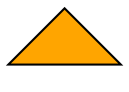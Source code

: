 digraph G{
  testnode [label="",shape="triangle",style=filled,fontcolor=black,fillcolor=orange,color=black];
}